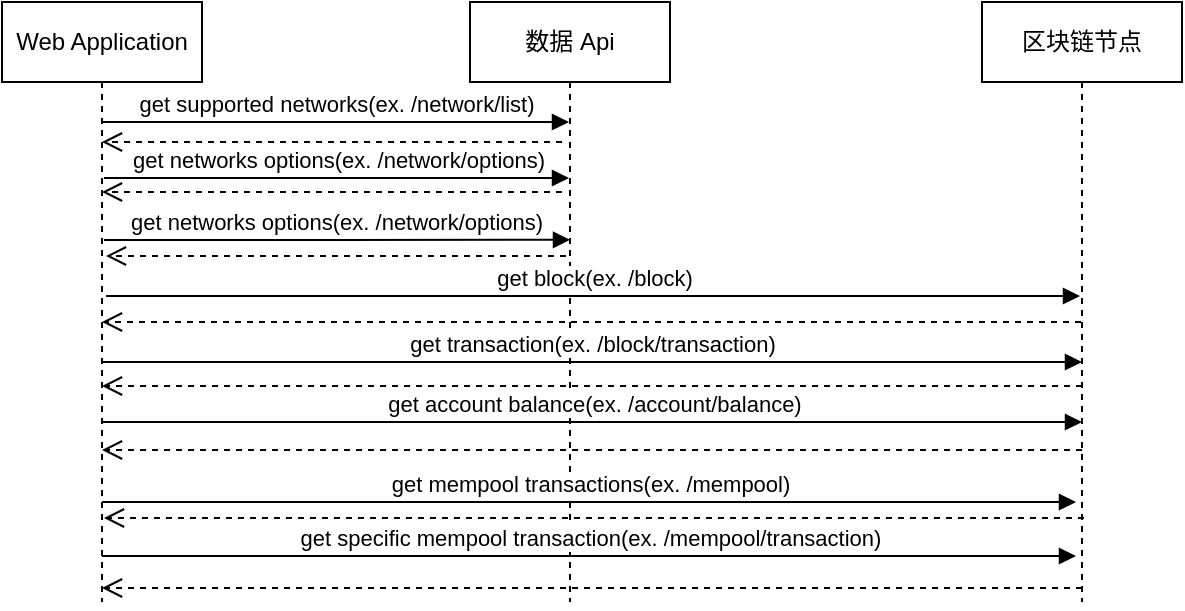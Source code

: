 <mxfile version="20.8.20" type="github">
  <diagram name="第 1 页" id="nwG1dL-r1VlCJuWAogie">
    <mxGraphModel dx="926" dy="800" grid="1" gridSize="10" guides="1" tooltips="1" connect="1" arrows="1" fold="1" page="1" pageScale="1" pageWidth="827" pageHeight="1169" math="0" shadow="0">
      <root>
        <mxCell id="0" />
        <mxCell id="1" parent="0" />
        <mxCell id="Mzg6tb_b1ckmvfPqNj1M-1" value="Web Application" style="shape=umlLifeline;perimeter=lifelinePerimeter;whiteSpace=wrap;html=1;container=0;dropTarget=0;collapsible=0;recursiveResize=0;outlineConnect=0;portConstraint=eastwest;newEdgeStyle={&quot;edgeStyle&quot;:&quot;elbowEdgeStyle&quot;,&quot;elbow&quot;:&quot;vertical&quot;,&quot;curved&quot;:0,&quot;rounded&quot;:0};" vertex="1" parent="1">
          <mxGeometry x="120" y="160" width="100" height="300" as="geometry" />
        </mxCell>
        <mxCell id="Mzg6tb_b1ckmvfPqNj1M-2" value="数据 Api" style="shape=umlLifeline;perimeter=lifelinePerimeter;whiteSpace=wrap;html=1;container=0;dropTarget=0;collapsible=0;recursiveResize=0;outlineConnect=0;portConstraint=eastwest;newEdgeStyle={&quot;edgeStyle&quot;:&quot;elbowEdgeStyle&quot;,&quot;elbow&quot;:&quot;vertical&quot;,&quot;curved&quot;:0,&quot;rounded&quot;:0};" vertex="1" parent="1">
          <mxGeometry x="354" y="160" width="100" height="300" as="geometry" />
        </mxCell>
        <mxCell id="Mzg6tb_b1ckmvfPqNj1M-5" value="get supported networks(ex. /network/list)" style="html=1;verticalAlign=bottom;endArrow=block;edgeStyle=elbowEdgeStyle;elbow=vertical;curved=0;rounded=0;" edge="1" parent="1" target="Mzg6tb_b1ckmvfPqNj1M-2">
          <mxGeometry x="0.003" width="80" relative="1" as="geometry">
            <mxPoint x="170" y="220" as="sourcePoint" />
            <mxPoint x="250" y="220" as="targetPoint" />
            <mxPoint as="offset" />
          </mxGeometry>
        </mxCell>
        <mxCell id="Mzg6tb_b1ckmvfPqNj1M-6" value="get networks options(ex. /network/options)" style="html=1;verticalAlign=bottom;endArrow=block;edgeStyle=elbowEdgeStyle;elbow=vertical;curved=0;rounded=0;" edge="1" parent="1" target="Mzg6tb_b1ckmvfPqNj1M-2">
          <mxGeometry width="80" relative="1" as="geometry">
            <mxPoint x="171" y="248" as="sourcePoint" />
            <mxPoint x="341" y="248" as="targetPoint" />
          </mxGeometry>
        </mxCell>
        <mxCell id="Mzg6tb_b1ckmvfPqNj1M-7" value="get networks options(ex. /network/options)" style="html=1;verticalAlign=bottom;endArrow=block;edgeStyle=elbowEdgeStyle;elbow=horizontal;curved=0;rounded=0;entryX=0.5;entryY=0.383;entryDx=0;entryDy=0;entryPerimeter=0;" edge="1" parent="1">
          <mxGeometry width="80" relative="1" as="geometry">
            <mxPoint x="171" y="279" as="sourcePoint" />
            <mxPoint x="404" y="278.9" as="targetPoint" />
            <mxPoint as="offset" />
          </mxGeometry>
        </mxCell>
        <mxCell id="Mzg6tb_b1ckmvfPqNj1M-8" value="区块链节点" style="shape=umlLifeline;perimeter=lifelinePerimeter;whiteSpace=wrap;html=1;container=0;dropTarget=0;collapsible=0;recursiveResize=0;outlineConnect=0;portConstraint=eastwest;newEdgeStyle={&quot;edgeStyle&quot;:&quot;elbowEdgeStyle&quot;,&quot;elbow&quot;:&quot;vertical&quot;,&quot;curved&quot;:0,&quot;rounded&quot;:0};" vertex="1" parent="1">
          <mxGeometry x="610" y="160" width="100" height="300" as="geometry" />
        </mxCell>
        <mxCell id="Mzg6tb_b1ckmvfPqNj1M-9" value="get block(ex. /block)" style="html=1;verticalAlign=bottom;endArrow=block;edgeStyle=elbowEdgeStyle;elbow=horizontal;curved=0;rounded=0;entryX=0.49;entryY=0.49;entryDx=0;entryDy=0;entryPerimeter=0;" edge="1" parent="1" target="Mzg6tb_b1ckmvfPqNj1M-8">
          <mxGeometry width="80" relative="1" as="geometry">
            <mxPoint x="172" y="307" as="sourcePoint" />
            <mxPoint x="342" y="307" as="targetPoint" />
          </mxGeometry>
        </mxCell>
        <mxCell id="Mzg6tb_b1ckmvfPqNj1M-10" value="get transaction(ex. /block/transaction)" style="html=1;verticalAlign=bottom;endArrow=block;edgeStyle=elbowEdgeStyle;elbow=horizontal;curved=0;rounded=0;" edge="1" parent="1">
          <mxGeometry width="80" relative="1" as="geometry">
            <mxPoint x="170" y="340" as="sourcePoint" />
            <mxPoint x="660" y="340" as="targetPoint" />
          </mxGeometry>
        </mxCell>
        <mxCell id="Mzg6tb_b1ckmvfPqNj1M-11" value="get account balance(ex. /account/balance)" style="html=1;verticalAlign=bottom;endArrow=block;edgeStyle=elbowEdgeStyle;elbow=horizontal;curved=0;rounded=0;" edge="1" parent="1">
          <mxGeometry x="0.002" width="80" relative="1" as="geometry">
            <mxPoint x="170" y="370" as="sourcePoint" />
            <mxPoint x="660" y="370" as="targetPoint" />
            <mxPoint as="offset" />
          </mxGeometry>
        </mxCell>
        <mxCell id="Mzg6tb_b1ckmvfPqNj1M-12" value="get mempool transactions(ex. /mempool)" style="html=1;verticalAlign=bottom;endArrow=block;edgeStyle=elbowEdgeStyle;elbow=vertical;curved=0;rounded=0;" edge="1" parent="1">
          <mxGeometry width="80" relative="1" as="geometry">
            <mxPoint x="170" y="410" as="sourcePoint" />
            <mxPoint x="657" y="410" as="targetPoint" />
          </mxGeometry>
        </mxCell>
        <mxCell id="Mzg6tb_b1ckmvfPqNj1M-13" value="get specific mempool transaction(ex. /mempool/transaction)" style="html=1;verticalAlign=bottom;endArrow=block;edgeStyle=elbowEdgeStyle;elbow=vertical;curved=0;rounded=0;" edge="1" parent="1">
          <mxGeometry width="80" relative="1" as="geometry">
            <mxPoint x="170" y="437" as="sourcePoint" />
            <mxPoint x="657" y="437" as="targetPoint" />
          </mxGeometry>
        </mxCell>
        <mxCell id="Mzg6tb_b1ckmvfPqNj1M-15" value="" style="html=1;verticalAlign=bottom;endArrow=open;dashed=1;endSize=8;edgeStyle=elbowEdgeStyle;elbow=vertical;curved=0;rounded=0;" edge="1" parent="1">
          <mxGeometry relative="1" as="geometry">
            <mxPoint x="400" y="230" as="sourcePoint" />
            <mxPoint x="170" y="230" as="targetPoint" />
          </mxGeometry>
        </mxCell>
        <mxCell id="Mzg6tb_b1ckmvfPqNj1M-17" value="" style="html=1;verticalAlign=bottom;endArrow=open;dashed=1;endSize=8;edgeStyle=elbowEdgeStyle;elbow=vertical;curved=0;rounded=0;" edge="1" parent="1">
          <mxGeometry relative="1" as="geometry">
            <mxPoint x="400" y="255" as="sourcePoint" />
            <mxPoint x="170" y="255" as="targetPoint" />
          </mxGeometry>
        </mxCell>
        <mxCell id="Mzg6tb_b1ckmvfPqNj1M-18" value="" style="html=1;verticalAlign=bottom;endArrow=open;dashed=1;endSize=8;edgeStyle=elbowEdgeStyle;elbow=vertical;curved=0;rounded=0;" edge="1" parent="1">
          <mxGeometry relative="1" as="geometry">
            <mxPoint x="402" y="287" as="sourcePoint" />
            <mxPoint x="172" y="287" as="targetPoint" />
          </mxGeometry>
        </mxCell>
        <mxCell id="Mzg6tb_b1ckmvfPqNj1M-19" value="" style="html=1;verticalAlign=bottom;endArrow=open;dashed=1;endSize=8;edgeStyle=elbowEdgeStyle;elbow=vertical;curved=0;rounded=0;" edge="1" parent="1" source="Mzg6tb_b1ckmvfPqNj1M-8">
          <mxGeometry relative="1" as="geometry">
            <mxPoint x="400" y="320" as="sourcePoint" />
            <mxPoint x="170" y="320" as="targetPoint" />
          </mxGeometry>
        </mxCell>
        <mxCell id="Mzg6tb_b1ckmvfPqNj1M-20" value="" style="html=1;verticalAlign=bottom;endArrow=open;dashed=1;endSize=8;edgeStyle=elbowEdgeStyle;elbow=vertical;curved=0;rounded=0;" edge="1" parent="1">
          <mxGeometry relative="1" as="geometry">
            <mxPoint x="660" y="352" as="sourcePoint" />
            <mxPoint x="170" y="352" as="targetPoint" />
          </mxGeometry>
        </mxCell>
        <mxCell id="Mzg6tb_b1ckmvfPqNj1M-21" value="" style="html=1;verticalAlign=bottom;endArrow=open;dashed=1;endSize=8;edgeStyle=elbowEdgeStyle;elbow=vertical;curved=0;rounded=0;" edge="1" parent="1">
          <mxGeometry relative="1" as="geometry">
            <mxPoint x="660" y="384" as="sourcePoint" />
            <mxPoint x="170" y="384" as="targetPoint" />
          </mxGeometry>
        </mxCell>
        <mxCell id="Mzg6tb_b1ckmvfPqNj1M-22" value="" style="html=1;verticalAlign=bottom;endArrow=open;dashed=1;endSize=8;edgeStyle=elbowEdgeStyle;elbow=vertical;curved=0;rounded=0;" edge="1" parent="1">
          <mxGeometry relative="1" as="geometry">
            <mxPoint x="661" y="418" as="sourcePoint" />
            <mxPoint x="171" y="418" as="targetPoint" />
          </mxGeometry>
        </mxCell>
        <mxCell id="Mzg6tb_b1ckmvfPqNj1M-23" value="" style="html=1;verticalAlign=bottom;endArrow=open;dashed=1;endSize=8;edgeStyle=elbowEdgeStyle;elbow=vertical;curved=0;rounded=0;" edge="1" parent="1">
          <mxGeometry relative="1" as="geometry">
            <mxPoint x="660" y="453" as="sourcePoint" />
            <mxPoint x="170" y="453" as="targetPoint" />
          </mxGeometry>
        </mxCell>
      </root>
    </mxGraphModel>
  </diagram>
</mxfile>
